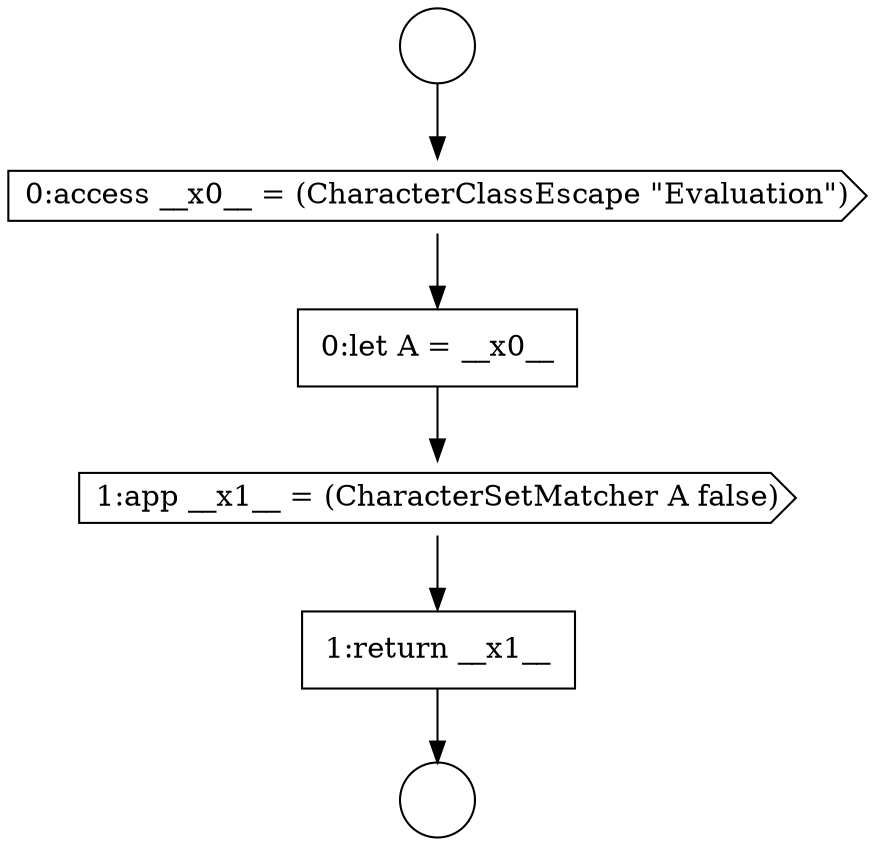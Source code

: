 digraph {
  node12426 [shape=circle label=" " color="black" fillcolor="white" style=filled]
  node12430 [shape=cds, label=<<font color="black">1:app __x1__ = (CharacterSetMatcher A false)</font>> color="black" fillcolor="white" style=filled]
  node12429 [shape=none, margin=0, label=<<font color="black">
    <table border="0" cellborder="1" cellspacing="0" cellpadding="10">
      <tr><td align="left">0:let A = __x0__</td></tr>
    </table>
  </font>> color="black" fillcolor="white" style=filled]
  node12428 [shape=cds, label=<<font color="black">0:access __x0__ = (CharacterClassEscape &quot;Evaluation&quot;)</font>> color="black" fillcolor="white" style=filled]
  node12427 [shape=circle label=" " color="black" fillcolor="white" style=filled]
  node12431 [shape=none, margin=0, label=<<font color="black">
    <table border="0" cellborder="1" cellspacing="0" cellpadding="10">
      <tr><td align="left">1:return __x1__</td></tr>
    </table>
  </font>> color="black" fillcolor="white" style=filled]
  node12431 -> node12427 [ color="black"]
  node12428 -> node12429 [ color="black"]
  node12426 -> node12428 [ color="black"]
  node12429 -> node12430 [ color="black"]
  node12430 -> node12431 [ color="black"]
}
